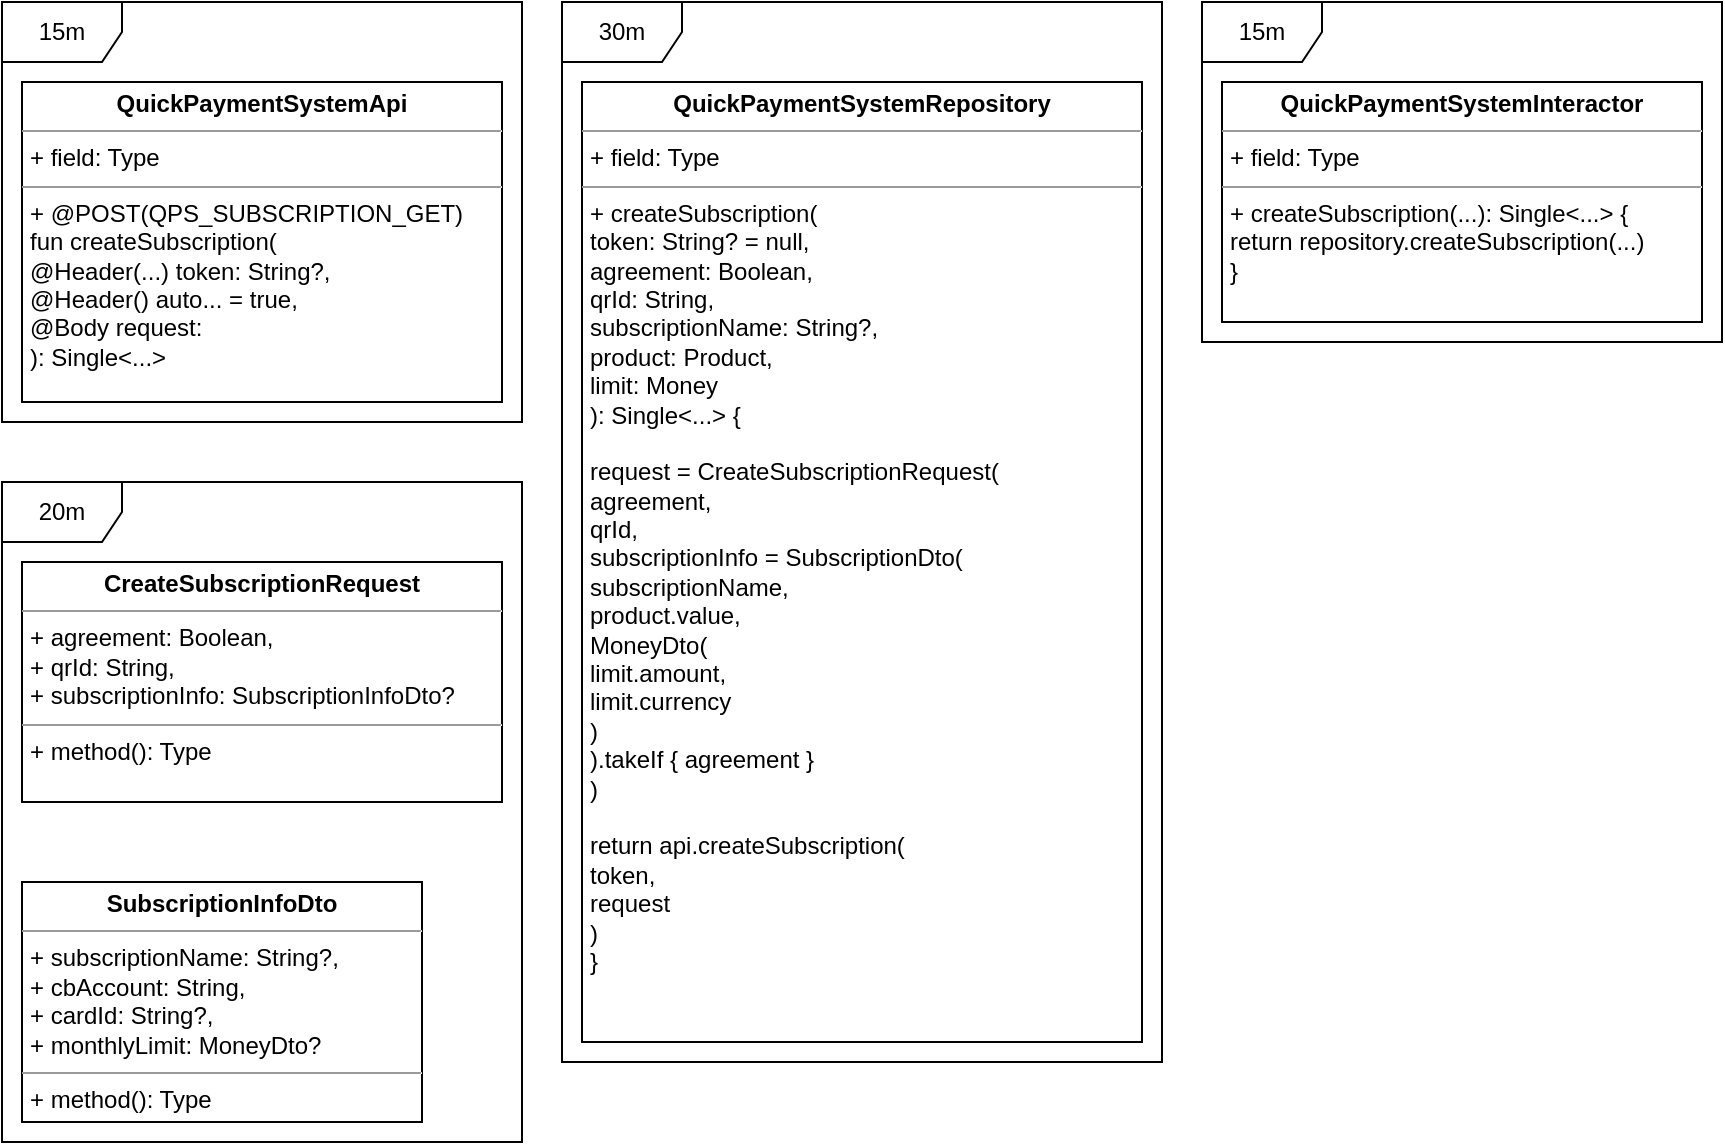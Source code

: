 <mxfile version="20.0.4" type="github">
  <diagram id="_11fgWYeZWs7mpHxSI01" name="Page-1">
    <mxGraphModel dx="860" dy="545" grid="1" gridSize="10" guides="1" tooltips="1" connect="1" arrows="1" fold="1" page="1" pageScale="1" pageWidth="827" pageHeight="1169" math="0" shadow="0">
      <root>
        <mxCell id="0" />
        <mxCell id="1" parent="0" />
        <mxCell id="eyirgzZCKavRE8oVCcqX-1" value="&lt;p style=&quot;margin:0px;margin-top:4px;text-align:center;&quot;&gt;&lt;b&gt;QuickPaymentSystemApi&lt;/b&gt;&lt;/p&gt;&lt;hr size=&quot;1&quot;&gt;&lt;p style=&quot;margin:0px;margin-left:4px;&quot;&gt;+ field: Type&lt;/p&gt;&lt;hr size=&quot;1&quot;&gt;&lt;p style=&quot;margin:0px;margin-left:4px;&quot;&gt;+ @POST(QPS_SUBSCRIPTION_GET) &lt;br&gt;&lt;/p&gt;&lt;p style=&quot;margin:0px;margin-left:4px;&quot;&gt;fun createSubscription(&lt;/p&gt;&lt;p style=&quot;margin:0px;margin-left:4px;&quot;&gt;@Header(...) token: String?,&lt;/p&gt;&lt;p style=&quot;margin:0px;margin-left:4px;&quot;&gt;@Header() auto... = true,&lt;br&gt;&lt;/p&gt;&lt;p style=&quot;margin:0px;margin-left:4px;&quot;&gt;@Body request: &lt;br&gt;&lt;/p&gt;&lt;p style=&quot;margin:0px;margin-left:4px;&quot;&gt;): Single&amp;lt;...&amp;gt;&lt;br&gt;&lt;/p&gt;" style="verticalAlign=top;align=left;overflow=fill;fontSize=12;fontFamily=Helvetica;html=1;" vertex="1" parent="1">
          <mxGeometry x="120" y="120" width="240" height="160" as="geometry" />
        </mxCell>
        <mxCell id="eyirgzZCKavRE8oVCcqX-2" value="&lt;p style=&quot;margin:0px;margin-top:4px;text-align:center;&quot;&gt;&lt;b&gt;CreateSubscriptionRequest&lt;/b&gt;&lt;br&gt;&lt;/p&gt;&lt;hr size=&quot;1&quot;&gt;&lt;p style=&quot;margin:0px;margin-left:4px;&quot;&gt;+ agreement: Boolean,&lt;/p&gt;&lt;p style=&quot;margin:0px;margin-left:4px;&quot;&gt;+ qrId: String,&lt;/p&gt;&lt;p style=&quot;margin:0px;margin-left:4px;&quot;&gt;+ subscriptionInfo: SubscriptionInfoDto?&lt;br&gt;&lt;/p&gt;&lt;hr size=&quot;1&quot;&gt;&lt;p style=&quot;margin:0px;margin-left:4px;&quot;&gt;+ method(): Type&lt;/p&gt;" style="verticalAlign=top;align=left;overflow=fill;fontSize=12;fontFamily=Helvetica;html=1;" vertex="1" parent="1">
          <mxGeometry x="120" y="360" width="240" height="120" as="geometry" />
        </mxCell>
        <mxCell id="eyirgzZCKavRE8oVCcqX-3" value="&lt;p style=&quot;margin:0px;margin-top:4px;text-align:center;&quot;&gt;&lt;b&gt;SubscriptionInfoDto&lt;/b&gt;&lt;/p&gt;&lt;hr size=&quot;1&quot;&gt;&lt;p style=&quot;margin:0px;margin-left:4px;&quot;&gt;+ subscriptionName: String?,&lt;/p&gt;&lt;p style=&quot;margin:0px;margin-left:4px;&quot;&gt;+ cbAccount: String,&lt;/p&gt;&lt;p style=&quot;margin:0px;margin-left:4px;&quot;&gt;+ cardId: String?,&lt;/p&gt;&lt;p style=&quot;margin:0px;margin-left:4px;&quot;&gt;+ monthlyLimit: MoneyDto?&lt;br&gt;&lt;/p&gt;&lt;hr size=&quot;1&quot;&gt;&lt;p style=&quot;margin:0px;margin-left:4px;&quot;&gt;+ method(): Type&lt;/p&gt;" style="verticalAlign=top;align=left;overflow=fill;fontSize=12;fontFamily=Helvetica;html=1;" vertex="1" parent="1">
          <mxGeometry x="120" y="520" width="200" height="120" as="geometry" />
        </mxCell>
        <mxCell id="eyirgzZCKavRE8oVCcqX-4" value="&lt;p style=&quot;margin:0px;margin-top:4px;text-align:center;&quot;&gt;&lt;b&gt;QuickPaymentSystemRepository&lt;/b&gt;&lt;/p&gt;&lt;hr size=&quot;1&quot;&gt;&lt;p style=&quot;margin:0px;margin-left:4px;&quot;&gt;+ field: Type&lt;/p&gt;&lt;hr size=&quot;1&quot;&gt;&lt;p style=&quot;margin:0px;margin-left:4px;&quot;&gt;+ createSubscription(&lt;/p&gt;&lt;p style=&quot;margin:0px;margin-left:4px;&quot;&gt;token: String? = null,&lt;/p&gt;&lt;p style=&quot;margin:0px;margin-left:4px;&quot;&gt;agreement: Boolean,&lt;/p&gt;&lt;p style=&quot;margin:0px;margin-left:4px;&quot;&gt;qrId: String,&lt;/p&gt;&lt;p style=&quot;margin:0px;margin-left:4px;&quot;&gt;subscriptionName: String?,&lt;/p&gt;&lt;p style=&quot;margin:0px;margin-left:4px;&quot;&gt;product: Product,&lt;/p&gt;&lt;p style=&quot;margin:0px;margin-left:4px;&quot;&gt;limit: Money&lt;br&gt;&lt;/p&gt;&lt;p style=&quot;margin:0px;margin-left:4px;&quot;&gt;): Single&amp;lt;...&amp;gt; {&lt;/p&gt;&lt;p style=&quot;margin:0px;margin-left:4px;&quot;&gt;&lt;br&gt;&lt;/p&gt;&lt;p style=&quot;margin:0px;margin-left:4px;&quot;&gt;request = CreateSubscriptionRequest(&lt;/p&gt;&lt;p style=&quot;margin:0px;margin-left:4px;&quot;&gt;agreement,&lt;/p&gt;&lt;p style=&quot;margin:0px;margin-left:4px;&quot;&gt;qrId,&lt;/p&gt;&lt;p style=&quot;margin:0px;margin-left:4px;&quot;&gt;subscriptionInfo = SubscriptionDto(&lt;/p&gt;&lt;p style=&quot;margin:0px;margin-left:4px;&quot;&gt;subscriptionName,&lt;/p&gt;&lt;p style=&quot;margin:0px;margin-left:4px;&quot;&gt;product.value,&lt;/p&gt;&lt;p style=&quot;margin:0px;margin-left:4px;&quot;&gt;MoneyDto(&lt;/p&gt;&lt;p style=&quot;margin:0px;margin-left:4px;&quot;&gt;limit.amount,&lt;/p&gt;&lt;p style=&quot;margin:0px;margin-left:4px;&quot;&gt;limit.currency&lt;br&gt;&lt;/p&gt;&lt;p style=&quot;margin:0px;margin-left:4px;&quot;&gt;)&lt;br&gt;&lt;/p&gt;&lt;p style=&quot;margin:0px;margin-left:4px;&quot;&gt;).takeIf { agreement }&lt;br&gt;&lt;/p&gt;&lt;p style=&quot;margin:0px;margin-left:4px;&quot;&gt;)&lt;br&gt;&lt;/p&gt;&lt;p style=&quot;margin:0px;margin-left:4px;&quot;&gt;&lt;br&gt;&lt;/p&gt;&lt;p style=&quot;margin:0px;margin-left:4px;&quot;&gt;return api.createSubscription(&lt;/p&gt;&lt;p style=&quot;margin:0px;margin-left:4px;&quot;&gt;token,&lt;/p&gt;&lt;p style=&quot;margin:0px;margin-left:4px;&quot;&gt;request&lt;br&gt;&lt;/p&gt;&lt;p style=&quot;margin:0px;margin-left:4px;&quot;&gt;)&lt;br&gt;&lt;/p&gt;&lt;p style=&quot;margin:0px;margin-left:4px;&quot;&gt;}&lt;br&gt;&lt;/p&gt;" style="verticalAlign=top;align=left;overflow=fill;fontSize=12;fontFamily=Helvetica;html=1;" vertex="1" parent="1">
          <mxGeometry x="400" y="120" width="280" height="480" as="geometry" />
        </mxCell>
        <mxCell id="eyirgzZCKavRE8oVCcqX-5" value="&lt;p style=&quot;margin:0px;margin-top:4px;text-align:center;&quot;&gt;&lt;b&gt;QuickPaymentSystemInteractor&lt;/b&gt;&lt;/p&gt;&lt;hr size=&quot;1&quot;&gt;&lt;p style=&quot;margin:0px;margin-left:4px;&quot;&gt;+ field: Type&lt;/p&gt;&lt;hr size=&quot;1&quot;&gt;&lt;p style=&quot;margin:0px;margin-left:4px;&quot;&gt;+ createSubscription(...): Single&amp;lt;...&amp;gt; {&lt;/p&gt;&lt;p style=&quot;margin:0px;margin-left:4px;&quot;&gt;return repository.createSubscription(...)&lt;br&gt;&lt;/p&gt;&lt;p style=&quot;margin:0px;margin-left:4px;&quot;&gt;}&lt;br&gt;&lt;/p&gt;" style="verticalAlign=top;align=left;overflow=fill;fontSize=12;fontFamily=Helvetica;html=1;" vertex="1" parent="1">
          <mxGeometry x="720" y="120" width="240" height="120" as="geometry" />
        </mxCell>
        <mxCell id="eyirgzZCKavRE8oVCcqX-6" value="20m" style="shape=umlFrame;whiteSpace=wrap;html=1;" vertex="1" parent="1">
          <mxGeometry x="110" y="320" width="260" height="330" as="geometry" />
        </mxCell>
        <mxCell id="eyirgzZCKavRE8oVCcqX-7" value="15m" style="shape=umlFrame;whiteSpace=wrap;html=1;" vertex="1" parent="1">
          <mxGeometry x="110" y="80" width="260" height="210" as="geometry" />
        </mxCell>
        <mxCell id="eyirgzZCKavRE8oVCcqX-8" value="30m" style="shape=umlFrame;whiteSpace=wrap;html=1;" vertex="1" parent="1">
          <mxGeometry x="390" y="80" width="300" height="530" as="geometry" />
        </mxCell>
        <mxCell id="eyirgzZCKavRE8oVCcqX-9" value="15m" style="shape=umlFrame;whiteSpace=wrap;html=1;" vertex="1" parent="1">
          <mxGeometry x="710" y="80" width="260" height="170" as="geometry" />
        </mxCell>
      </root>
    </mxGraphModel>
  </diagram>
</mxfile>
